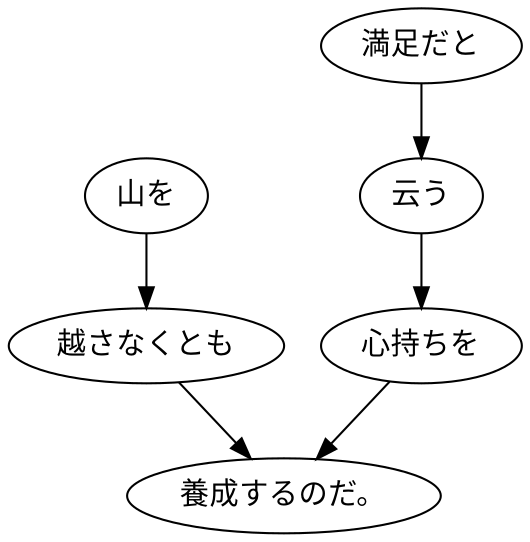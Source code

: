 digraph graph5529 {
	node0 [label="山を"];
	node1 [label="越さなくとも"];
	node2 [label="満足だと"];
	node3 [label="云う"];
	node4 [label="心持ちを"];
	node5 [label="養成するのだ。"];
	node0 -> node1;
	node1 -> node5;
	node2 -> node3;
	node3 -> node4;
	node4 -> node5;
}
